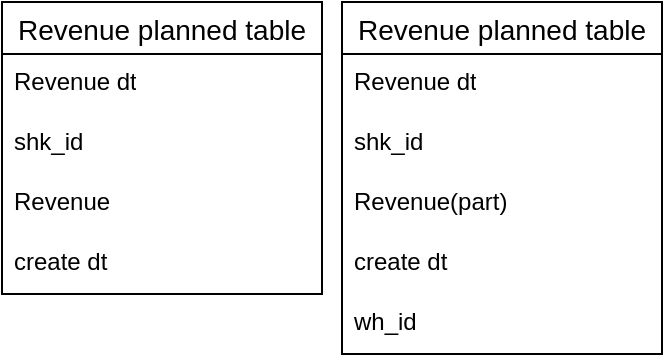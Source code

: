 <mxfile version="24.5.2" type="github">
  <diagram id="R2lEEEUBdFMjLlhIrx00" name="Page-1">
    <mxGraphModel dx="1002" dy="575" grid="1" gridSize="10" guides="1" tooltips="1" connect="1" arrows="1" fold="1" page="1" pageScale="1" pageWidth="850" pageHeight="1100" math="0" shadow="0" extFonts="Permanent Marker^https://fonts.googleapis.com/css?family=Permanent+Marker">
      <root>
        <mxCell id="0" />
        <mxCell id="1" parent="0" />
        <mxCell id="zTqZhQre5ebIJnKyTU1B-1" value="Revenue planned table" style="swimlane;fontStyle=0;childLayout=stackLayout;horizontal=1;startSize=26;horizontalStack=0;resizeParent=1;resizeParentMax=0;resizeLast=0;collapsible=1;marginBottom=0;align=center;fontSize=14;" vertex="1" parent="1">
          <mxGeometry x="220" y="50" width="160" height="146" as="geometry" />
        </mxCell>
        <mxCell id="zTqZhQre5ebIJnKyTU1B-2" value="Revenue dt" style="text;strokeColor=none;fillColor=none;spacingLeft=4;spacingRight=4;overflow=hidden;rotatable=0;points=[[0,0.5],[1,0.5]];portConstraint=eastwest;fontSize=12;whiteSpace=wrap;html=1;" vertex="1" parent="zTqZhQre5ebIJnKyTU1B-1">
          <mxGeometry y="26" width="160" height="30" as="geometry" />
        </mxCell>
        <mxCell id="zTqZhQre5ebIJnKyTU1B-3" value="shk_id" style="text;strokeColor=none;fillColor=none;spacingLeft=4;spacingRight=4;overflow=hidden;rotatable=0;points=[[0,0.5],[1,0.5]];portConstraint=eastwest;fontSize=12;whiteSpace=wrap;html=1;" vertex="1" parent="zTqZhQre5ebIJnKyTU1B-1">
          <mxGeometry y="56" width="160" height="30" as="geometry" />
        </mxCell>
        <mxCell id="zTqZhQre5ebIJnKyTU1B-4" value="Revenue" style="text;strokeColor=none;fillColor=none;spacingLeft=4;spacingRight=4;overflow=hidden;rotatable=0;points=[[0,0.5],[1,0.5]];portConstraint=eastwest;fontSize=12;whiteSpace=wrap;html=1;" vertex="1" parent="zTqZhQre5ebIJnKyTU1B-1">
          <mxGeometry y="86" width="160" height="30" as="geometry" />
        </mxCell>
        <mxCell id="zTqZhQre5ebIJnKyTU1B-5" value="create dt" style="text;strokeColor=none;fillColor=none;spacingLeft=4;spacingRight=4;overflow=hidden;rotatable=0;points=[[0,0.5],[1,0.5]];portConstraint=eastwest;fontSize=12;whiteSpace=wrap;html=1;" vertex="1" parent="zTqZhQre5ebIJnKyTU1B-1">
          <mxGeometry y="116" width="160" height="30" as="geometry" />
        </mxCell>
        <mxCell id="zTqZhQre5ebIJnKyTU1B-6" value="Revenue planned table" style="swimlane;fontStyle=0;childLayout=stackLayout;horizontal=1;startSize=26;horizontalStack=0;resizeParent=1;resizeParentMax=0;resizeLast=0;collapsible=1;marginBottom=0;align=center;fontSize=14;" vertex="1" parent="1">
          <mxGeometry x="390" y="50" width="160" height="176" as="geometry" />
        </mxCell>
        <mxCell id="zTqZhQre5ebIJnKyTU1B-7" value="Revenue dt" style="text;strokeColor=none;fillColor=none;spacingLeft=4;spacingRight=4;overflow=hidden;rotatable=0;points=[[0,0.5],[1,0.5]];portConstraint=eastwest;fontSize=12;whiteSpace=wrap;html=1;" vertex="1" parent="zTqZhQre5ebIJnKyTU1B-6">
          <mxGeometry y="26" width="160" height="30" as="geometry" />
        </mxCell>
        <mxCell id="zTqZhQre5ebIJnKyTU1B-8" value="shk_id" style="text;strokeColor=none;fillColor=none;spacingLeft=4;spacingRight=4;overflow=hidden;rotatable=0;points=[[0,0.5],[1,0.5]];portConstraint=eastwest;fontSize=12;whiteSpace=wrap;html=1;" vertex="1" parent="zTqZhQre5ebIJnKyTU1B-6">
          <mxGeometry y="56" width="160" height="30" as="geometry" />
        </mxCell>
        <mxCell id="zTqZhQre5ebIJnKyTU1B-9" value="Revenue(part)" style="text;strokeColor=none;fillColor=none;spacingLeft=4;spacingRight=4;overflow=hidden;rotatable=0;points=[[0,0.5],[1,0.5]];portConstraint=eastwest;fontSize=12;whiteSpace=wrap;html=1;" vertex="1" parent="zTqZhQre5ebIJnKyTU1B-6">
          <mxGeometry y="86" width="160" height="30" as="geometry" />
        </mxCell>
        <mxCell id="zTqZhQre5ebIJnKyTU1B-10" value="create dt" style="text;strokeColor=none;fillColor=none;spacingLeft=4;spacingRight=4;overflow=hidden;rotatable=0;points=[[0,0.5],[1,0.5]];portConstraint=eastwest;fontSize=12;whiteSpace=wrap;html=1;" vertex="1" parent="zTqZhQre5ebIJnKyTU1B-6">
          <mxGeometry y="116" width="160" height="30" as="geometry" />
        </mxCell>
        <mxCell id="zTqZhQre5ebIJnKyTU1B-11" value="wh_id" style="text;strokeColor=none;fillColor=none;spacingLeft=4;spacingRight=4;overflow=hidden;rotatable=0;points=[[0,0.5],[1,0.5]];portConstraint=eastwest;fontSize=12;whiteSpace=wrap;html=1;" vertex="1" parent="zTqZhQre5ebIJnKyTU1B-6">
          <mxGeometry y="146" width="160" height="30" as="geometry" />
        </mxCell>
      </root>
    </mxGraphModel>
  </diagram>
</mxfile>
